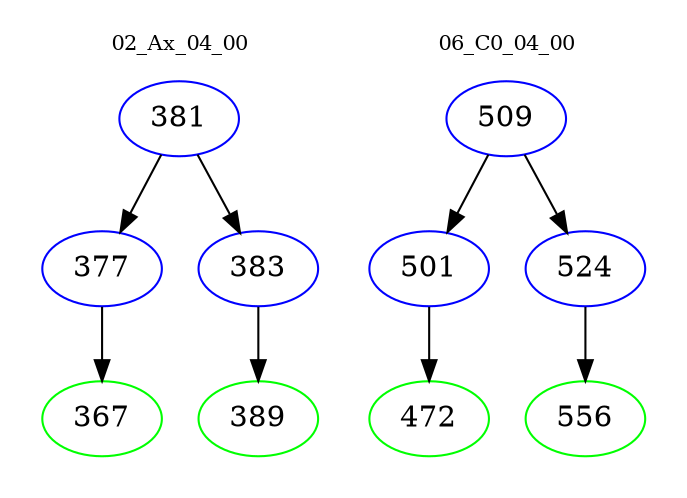 digraph{
subgraph cluster_0 {
color = white
label = "02_Ax_04_00";
fontsize=10;
T0_381 [label="381", color="blue"]
T0_381 -> T0_377 [color="black"]
T0_377 [label="377", color="blue"]
T0_377 -> T0_367 [color="black"]
T0_367 [label="367", color="green"]
T0_381 -> T0_383 [color="black"]
T0_383 [label="383", color="blue"]
T0_383 -> T0_389 [color="black"]
T0_389 [label="389", color="green"]
}
subgraph cluster_1 {
color = white
label = "06_C0_04_00";
fontsize=10;
T1_509 [label="509", color="blue"]
T1_509 -> T1_501 [color="black"]
T1_501 [label="501", color="blue"]
T1_501 -> T1_472 [color="black"]
T1_472 [label="472", color="green"]
T1_509 -> T1_524 [color="black"]
T1_524 [label="524", color="blue"]
T1_524 -> T1_556 [color="black"]
T1_556 [label="556", color="green"]
}
}
